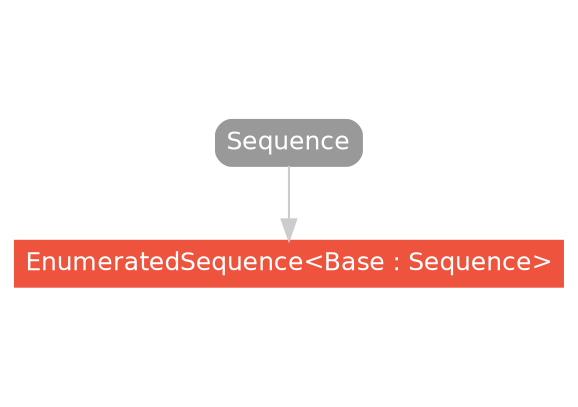 strict digraph "EnumeratedSequence<Base : Sequence> - Type Hierarchy - SwiftDoc.org" {
    pad="0.1,0.8"
    node [shape=box, style="filled,rounded", color="#999999", fillcolor="#999999", fontcolor=white, fontname=Helvetica, fontnames="Helvetica,sansserif", fontsize=12, margin="0.07,0.05", height="0.3"]
    edge [color="#cccccc"]
    "EnumeratedSequence<Base : Sequence>" [URL="/type/EnumeratedSequence/", style="filled", fillcolor="#ee543d", color="#ee543d"]
    "Sequence" [URL="/protocol/Sequence/hierarchy/"]    "Sequence" -> "EnumeratedSequence<Base : Sequence>"
    subgraph Types {
        rank = max; "EnumeratedSequence<Base : Sequence>";
    }
}